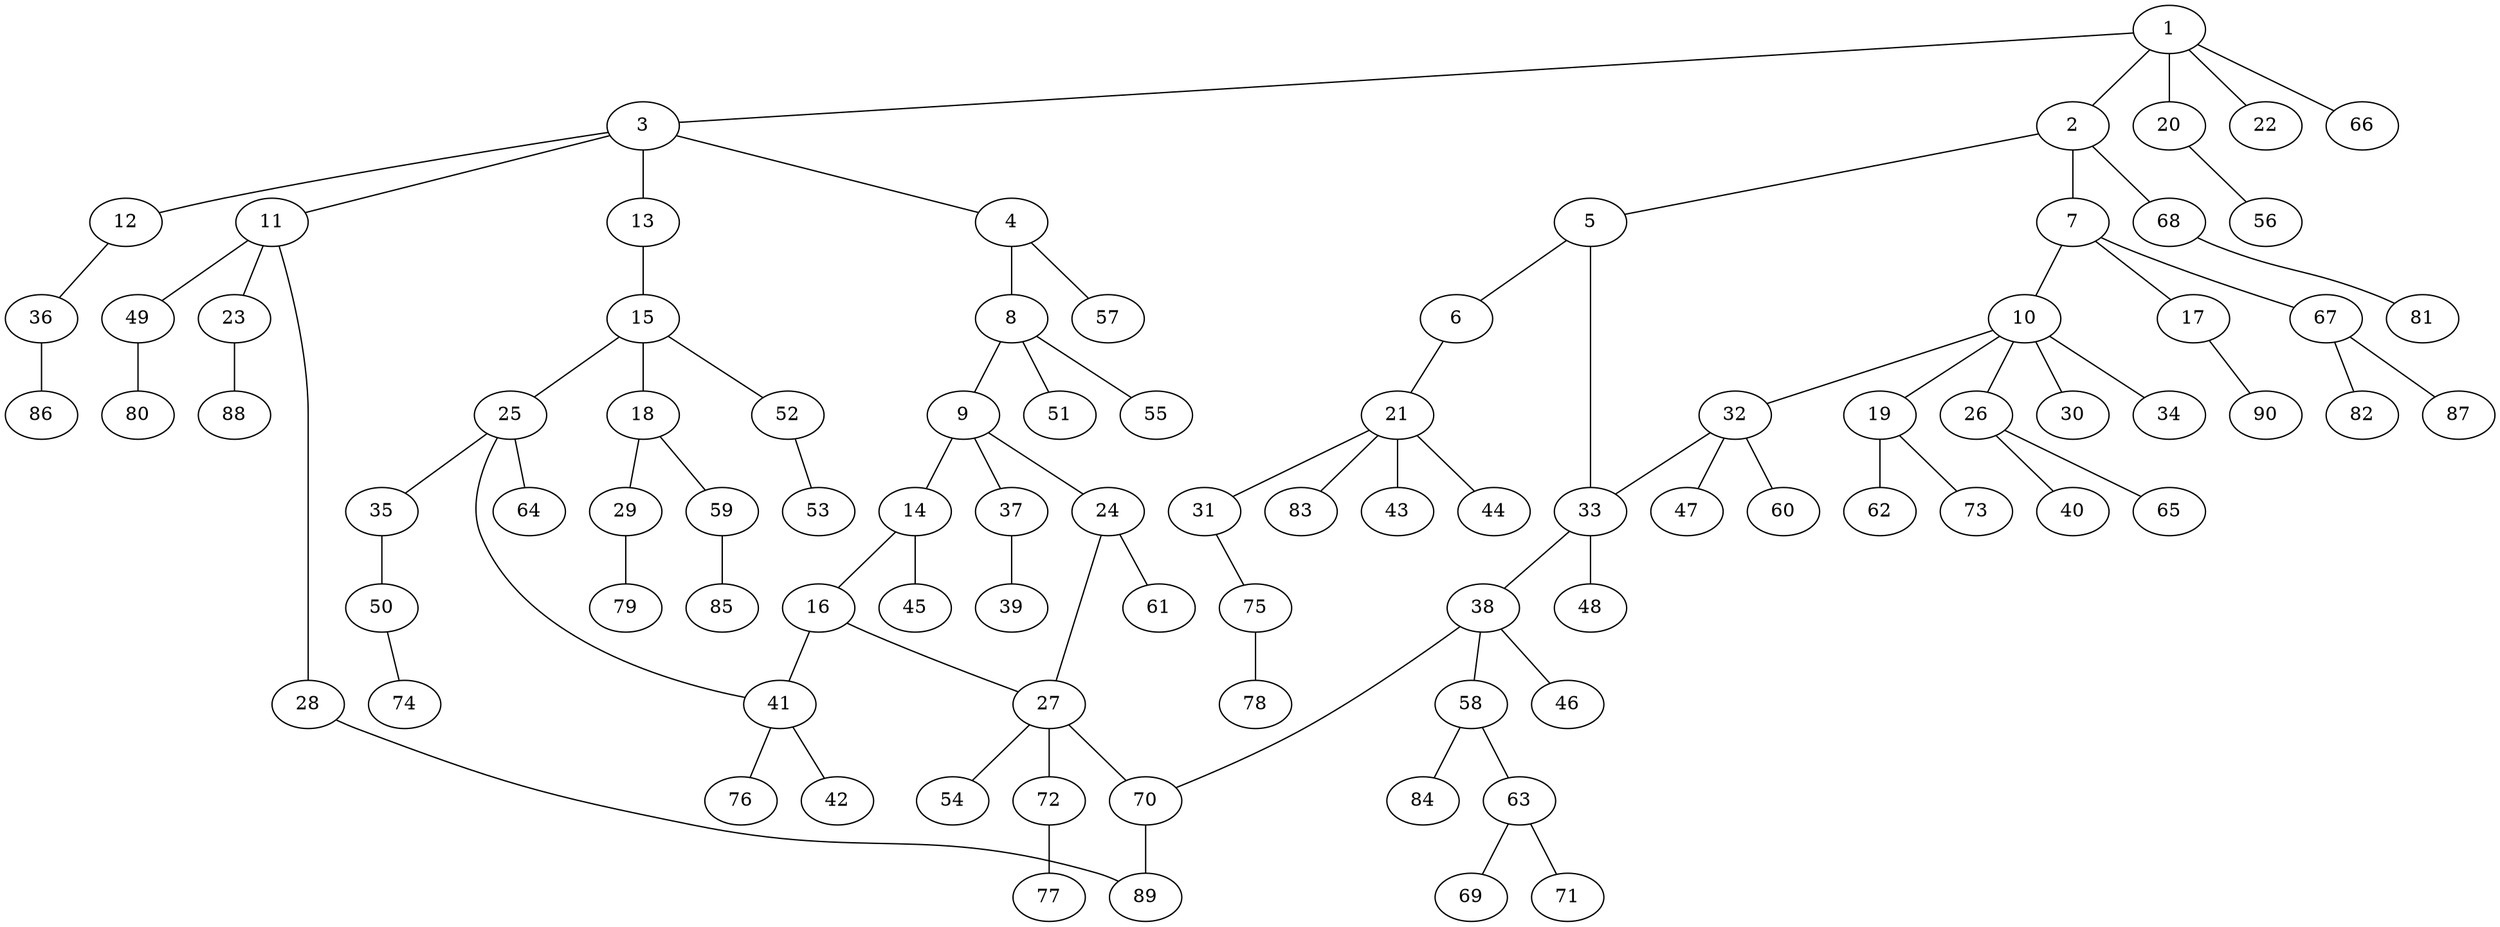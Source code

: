 graph graphname {1--2
1--3
1--20
1--22
1--66
2--5
2--7
2--68
3--4
3--11
3--12
3--13
4--8
4--57
5--6
5--33
6--21
7--10
7--17
7--67
8--9
8--51
8--55
9--14
9--24
9--37
10--19
10--26
10--30
10--32
10--34
11--23
11--28
11--49
12--36
13--15
14--16
14--45
15--18
15--25
15--52
16--27
16--41
17--90
18--29
18--59
19--62
19--73
20--56
21--31
21--43
21--44
21--83
23--88
24--27
24--61
25--35
25--41
25--64
26--40
26--65
27--54
27--70
27--72
28--89
29--79
31--75
32--33
32--47
32--60
33--38
33--48
35--50
36--86
37--39
38--46
38--58
38--70
41--42
41--76
49--80
50--74
52--53
58--63
58--84
59--85
63--69
63--71
67--82
67--87
68--81
70--89
72--77
75--78
}